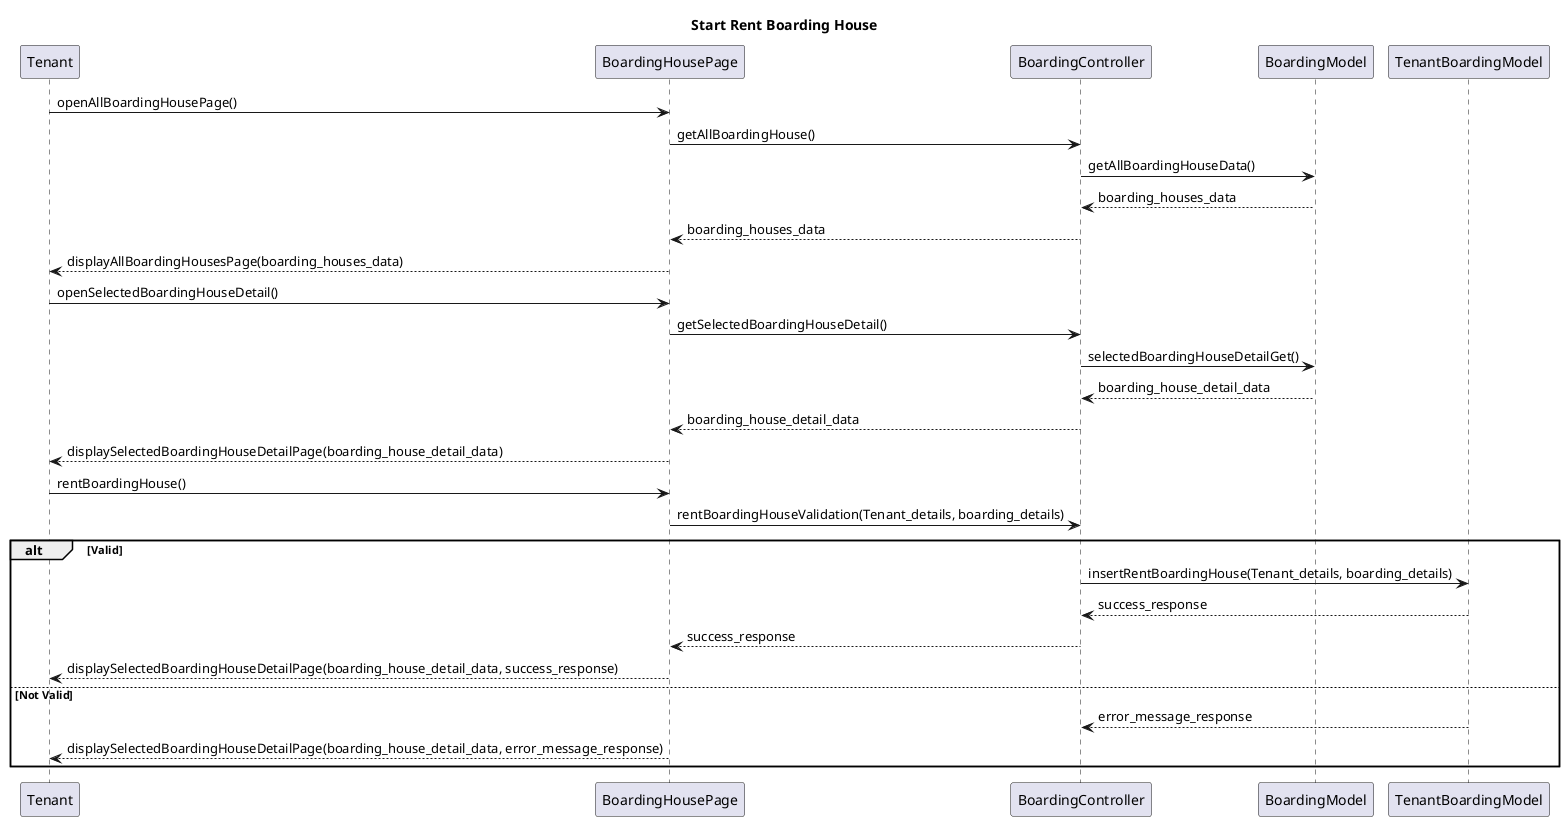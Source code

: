 @startuml
title Start Rent Boarding House
Tenant -> BoardingHousePage: openAllBoardingHousePage()
BoardingHousePage -> BoardingController: getAllBoardingHouse()
BoardingController -> BoardingModel: getAllBoardingHouseData()
BoardingController <-- BoardingModel: boarding_houses_data
BoardingHousePage <-- BoardingController: boarding_houses_data
Tenant <-- BoardingHousePage: displayAllBoardingHousesPage(boarding_houses_data)

Tenant -> BoardingHousePage: openSelectedBoardingHouseDetail()
BoardingHousePage -> BoardingController: getSelectedBoardingHouseDetail()
BoardingController -> BoardingModel: selectedBoardingHouseDetailGet()
BoardingController <-- BoardingModel: boarding_house_detail_data
BoardingHousePage <-- BoardingController: boarding_house_detail_data
Tenant <-- BoardingHousePage: displaySelectedBoardingHouseDetailPage(boarding_house_detail_data)

Tenant -> BoardingHousePage: rentBoardingHouse()
BoardingHousePage -> BoardingController: rentBoardingHouseValidation(Tenant_details, boarding_details)
alt Valid
BoardingController -> TenantBoardingModel: insertRentBoardingHouse(Tenant_details, boarding_details)
BoardingController <-- TenantBoardingModel: success_response
BoardingHousePage <-- BoardingController: success_response
Tenant <-- BoardingHousePage: displaySelectedBoardingHouseDetailPage(boarding_house_detail_data, success_response)
else Not Valid
BoardingController <-- TenantBoardingModel: error_message_response
Tenant <-- BoardingHousePage: displaySelectedBoardingHouseDetailPage(boarding_house_detail_data, error_message_response)
end

@enduml